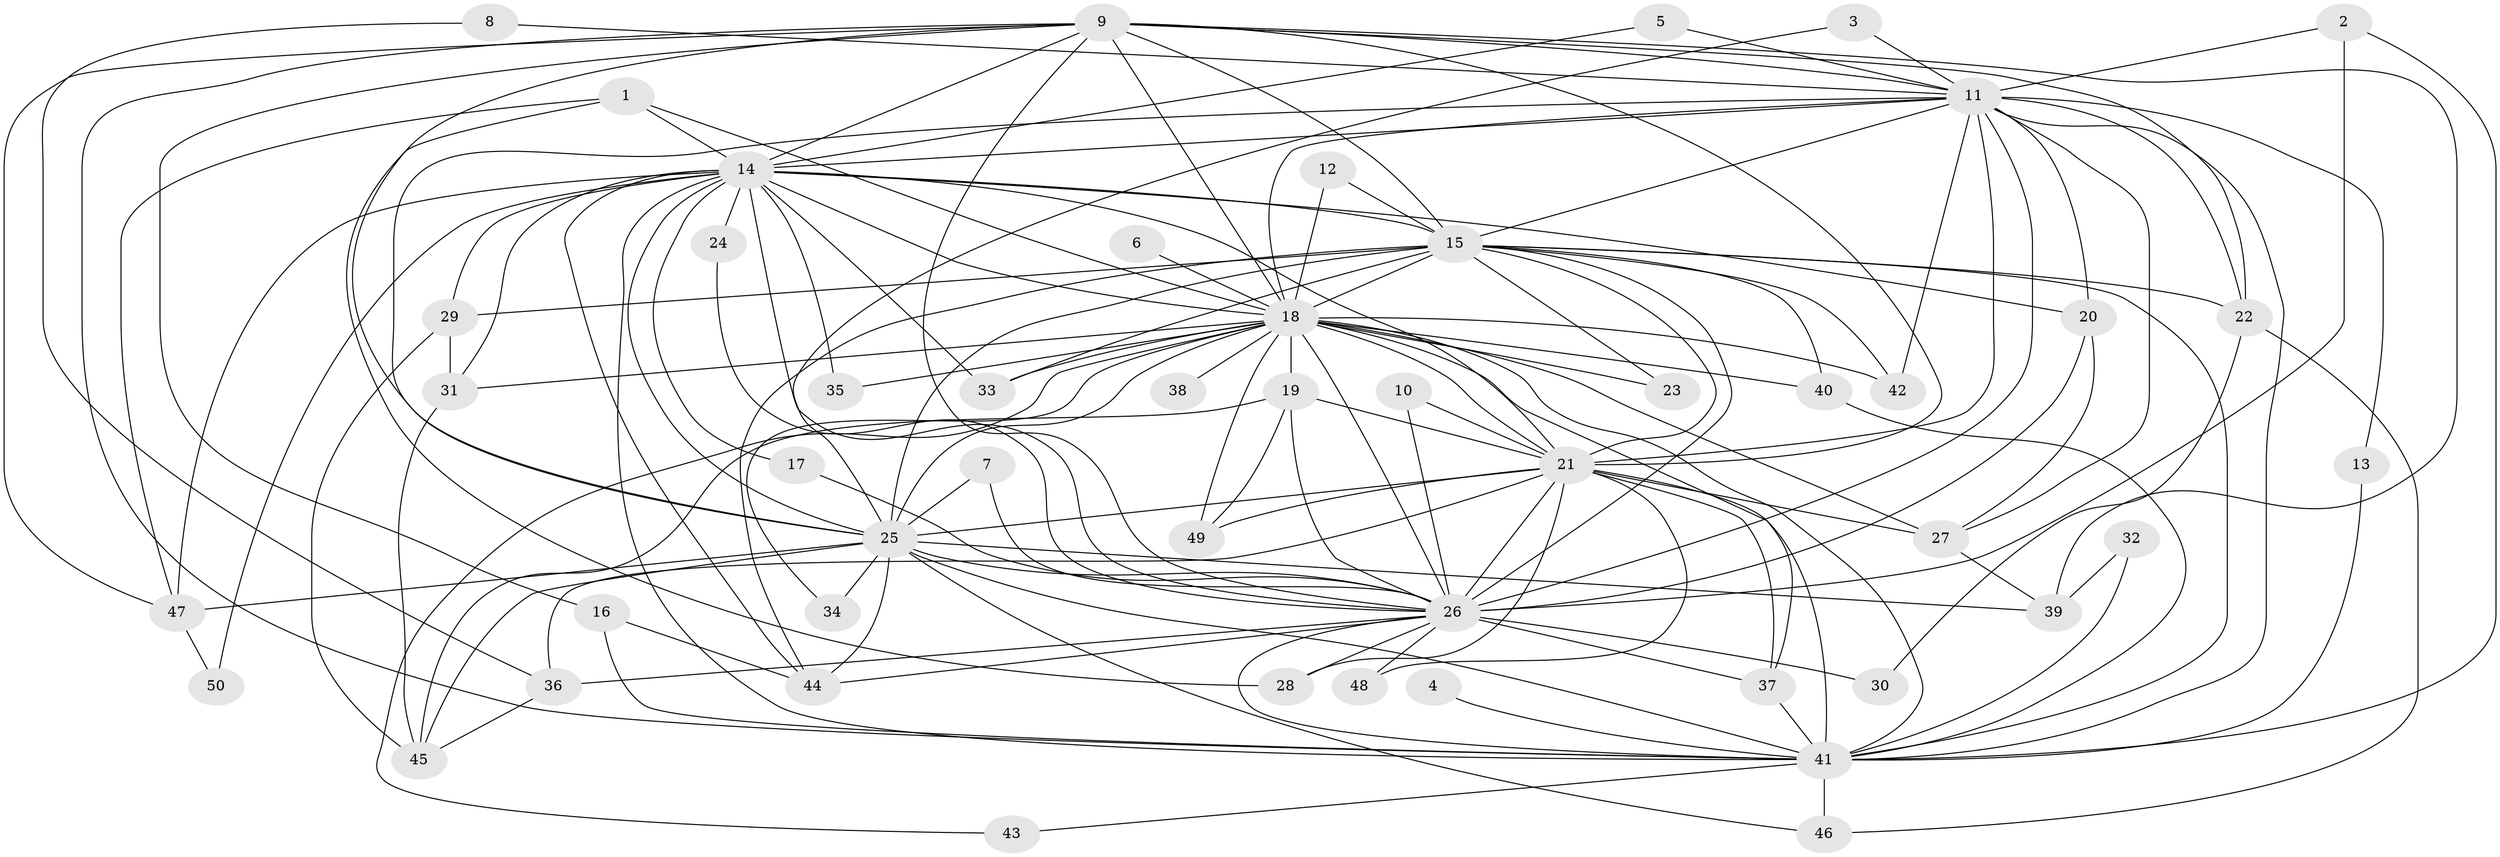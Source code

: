 // original degree distribution, {19: 0.020202020202020204, 21: 0.010101010101010102, 16: 0.020202020202020204, 29: 0.010101010101010102, 24: 0.030303030303030304, 28: 0.010101010101010102, 4: 0.050505050505050504, 3: 0.16161616161616163, 2: 0.6161616161616161, 5: 0.06060606060606061, 6: 0.010101010101010102}
// Generated by graph-tools (version 1.1) at 2025/01/03/09/25 03:01:19]
// undirected, 50 vertices, 139 edges
graph export_dot {
graph [start="1"]
  node [color=gray90,style=filled];
  1;
  2;
  3;
  4;
  5;
  6;
  7;
  8;
  9;
  10;
  11;
  12;
  13;
  14;
  15;
  16;
  17;
  18;
  19;
  20;
  21;
  22;
  23;
  24;
  25;
  26;
  27;
  28;
  29;
  30;
  31;
  32;
  33;
  34;
  35;
  36;
  37;
  38;
  39;
  40;
  41;
  42;
  43;
  44;
  45;
  46;
  47;
  48;
  49;
  50;
  1 -- 14 [weight=1.0];
  1 -- 18 [weight=1.0];
  1 -- 28 [weight=1.0];
  1 -- 47 [weight=1.0];
  2 -- 11 [weight=1.0];
  2 -- 26 [weight=1.0];
  2 -- 41 [weight=1.0];
  3 -- 11 [weight=1.0];
  3 -- 25 [weight=1.0];
  4 -- 41 [weight=1.0];
  5 -- 11 [weight=1.0];
  5 -- 14 [weight=1.0];
  6 -- 18 [weight=1.0];
  7 -- 25 [weight=1.0];
  7 -- 26 [weight=1.0];
  8 -- 11 [weight=1.0];
  8 -- 36 [weight=1.0];
  9 -- 11 [weight=1.0];
  9 -- 14 [weight=1.0];
  9 -- 15 [weight=3.0];
  9 -- 16 [weight=1.0];
  9 -- 18 [weight=1.0];
  9 -- 21 [weight=1.0];
  9 -- 22 [weight=1.0];
  9 -- 25 [weight=2.0];
  9 -- 26 [weight=2.0];
  9 -- 39 [weight=1.0];
  9 -- 41 [weight=1.0];
  9 -- 47 [weight=1.0];
  10 -- 21 [weight=1.0];
  10 -- 26 [weight=1.0];
  11 -- 13 [weight=1.0];
  11 -- 14 [weight=1.0];
  11 -- 15 [weight=2.0];
  11 -- 18 [weight=1.0];
  11 -- 20 [weight=1.0];
  11 -- 21 [weight=1.0];
  11 -- 22 [weight=2.0];
  11 -- 25 [weight=2.0];
  11 -- 26 [weight=3.0];
  11 -- 27 [weight=1.0];
  11 -- 41 [weight=1.0];
  11 -- 42 [weight=1.0];
  12 -- 15 [weight=1.0];
  12 -- 18 [weight=1.0];
  13 -- 41 [weight=1.0];
  14 -- 15 [weight=3.0];
  14 -- 17 [weight=1.0];
  14 -- 18 [weight=1.0];
  14 -- 20 [weight=1.0];
  14 -- 21 [weight=1.0];
  14 -- 24 [weight=1.0];
  14 -- 25 [weight=2.0];
  14 -- 26 [weight=1.0];
  14 -- 29 [weight=1.0];
  14 -- 31 [weight=1.0];
  14 -- 33 [weight=1.0];
  14 -- 35 [weight=1.0];
  14 -- 41 [weight=1.0];
  14 -- 44 [weight=1.0];
  14 -- 47 [weight=1.0];
  14 -- 50 [weight=2.0];
  15 -- 18 [weight=4.0];
  15 -- 21 [weight=3.0];
  15 -- 22 [weight=1.0];
  15 -- 23 [weight=1.0];
  15 -- 25 [weight=2.0];
  15 -- 26 [weight=2.0];
  15 -- 29 [weight=2.0];
  15 -- 33 [weight=1.0];
  15 -- 40 [weight=1.0];
  15 -- 41 [weight=3.0];
  15 -- 42 [weight=1.0];
  15 -- 44 [weight=1.0];
  16 -- 41 [weight=1.0];
  16 -- 44 [weight=1.0];
  17 -- 26 [weight=1.0];
  18 -- 19 [weight=1.0];
  18 -- 21 [weight=1.0];
  18 -- 23 [weight=1.0];
  18 -- 25 [weight=1.0];
  18 -- 26 [weight=1.0];
  18 -- 27 [weight=1.0];
  18 -- 31 [weight=1.0];
  18 -- 33 [weight=1.0];
  18 -- 34 [weight=1.0];
  18 -- 35 [weight=1.0];
  18 -- 37 [weight=1.0];
  18 -- 38 [weight=1.0];
  18 -- 40 [weight=1.0];
  18 -- 41 [weight=1.0];
  18 -- 42 [weight=1.0];
  18 -- 43 [weight=1.0];
  18 -- 49 [weight=1.0];
  19 -- 21 [weight=1.0];
  19 -- 26 [weight=1.0];
  19 -- 45 [weight=1.0];
  19 -- 49 [weight=1.0];
  20 -- 26 [weight=1.0];
  20 -- 27 [weight=1.0];
  21 -- 25 [weight=1.0];
  21 -- 26 [weight=2.0];
  21 -- 27 [weight=1.0];
  21 -- 28 [weight=1.0];
  21 -- 36 [weight=1.0];
  21 -- 37 [weight=1.0];
  21 -- 41 [weight=1.0];
  21 -- 48 [weight=1.0];
  21 -- 49 [weight=1.0];
  22 -- 30 [weight=1.0];
  22 -- 46 [weight=1.0];
  24 -- 26 [weight=1.0];
  25 -- 26 [weight=2.0];
  25 -- 34 [weight=1.0];
  25 -- 39 [weight=2.0];
  25 -- 41 [weight=2.0];
  25 -- 44 [weight=2.0];
  25 -- 45 [weight=1.0];
  25 -- 46 [weight=1.0];
  25 -- 47 [weight=1.0];
  26 -- 28 [weight=1.0];
  26 -- 30 [weight=1.0];
  26 -- 36 [weight=2.0];
  26 -- 37 [weight=1.0];
  26 -- 41 [weight=1.0];
  26 -- 44 [weight=1.0];
  26 -- 48 [weight=1.0];
  27 -- 39 [weight=1.0];
  29 -- 31 [weight=1.0];
  29 -- 45 [weight=1.0];
  31 -- 45 [weight=1.0];
  32 -- 39 [weight=1.0];
  32 -- 41 [weight=1.0];
  36 -- 45 [weight=1.0];
  37 -- 41 [weight=1.0];
  40 -- 41 [weight=1.0];
  41 -- 43 [weight=1.0];
  41 -- 46 [weight=1.0];
  47 -- 50 [weight=1.0];
}
